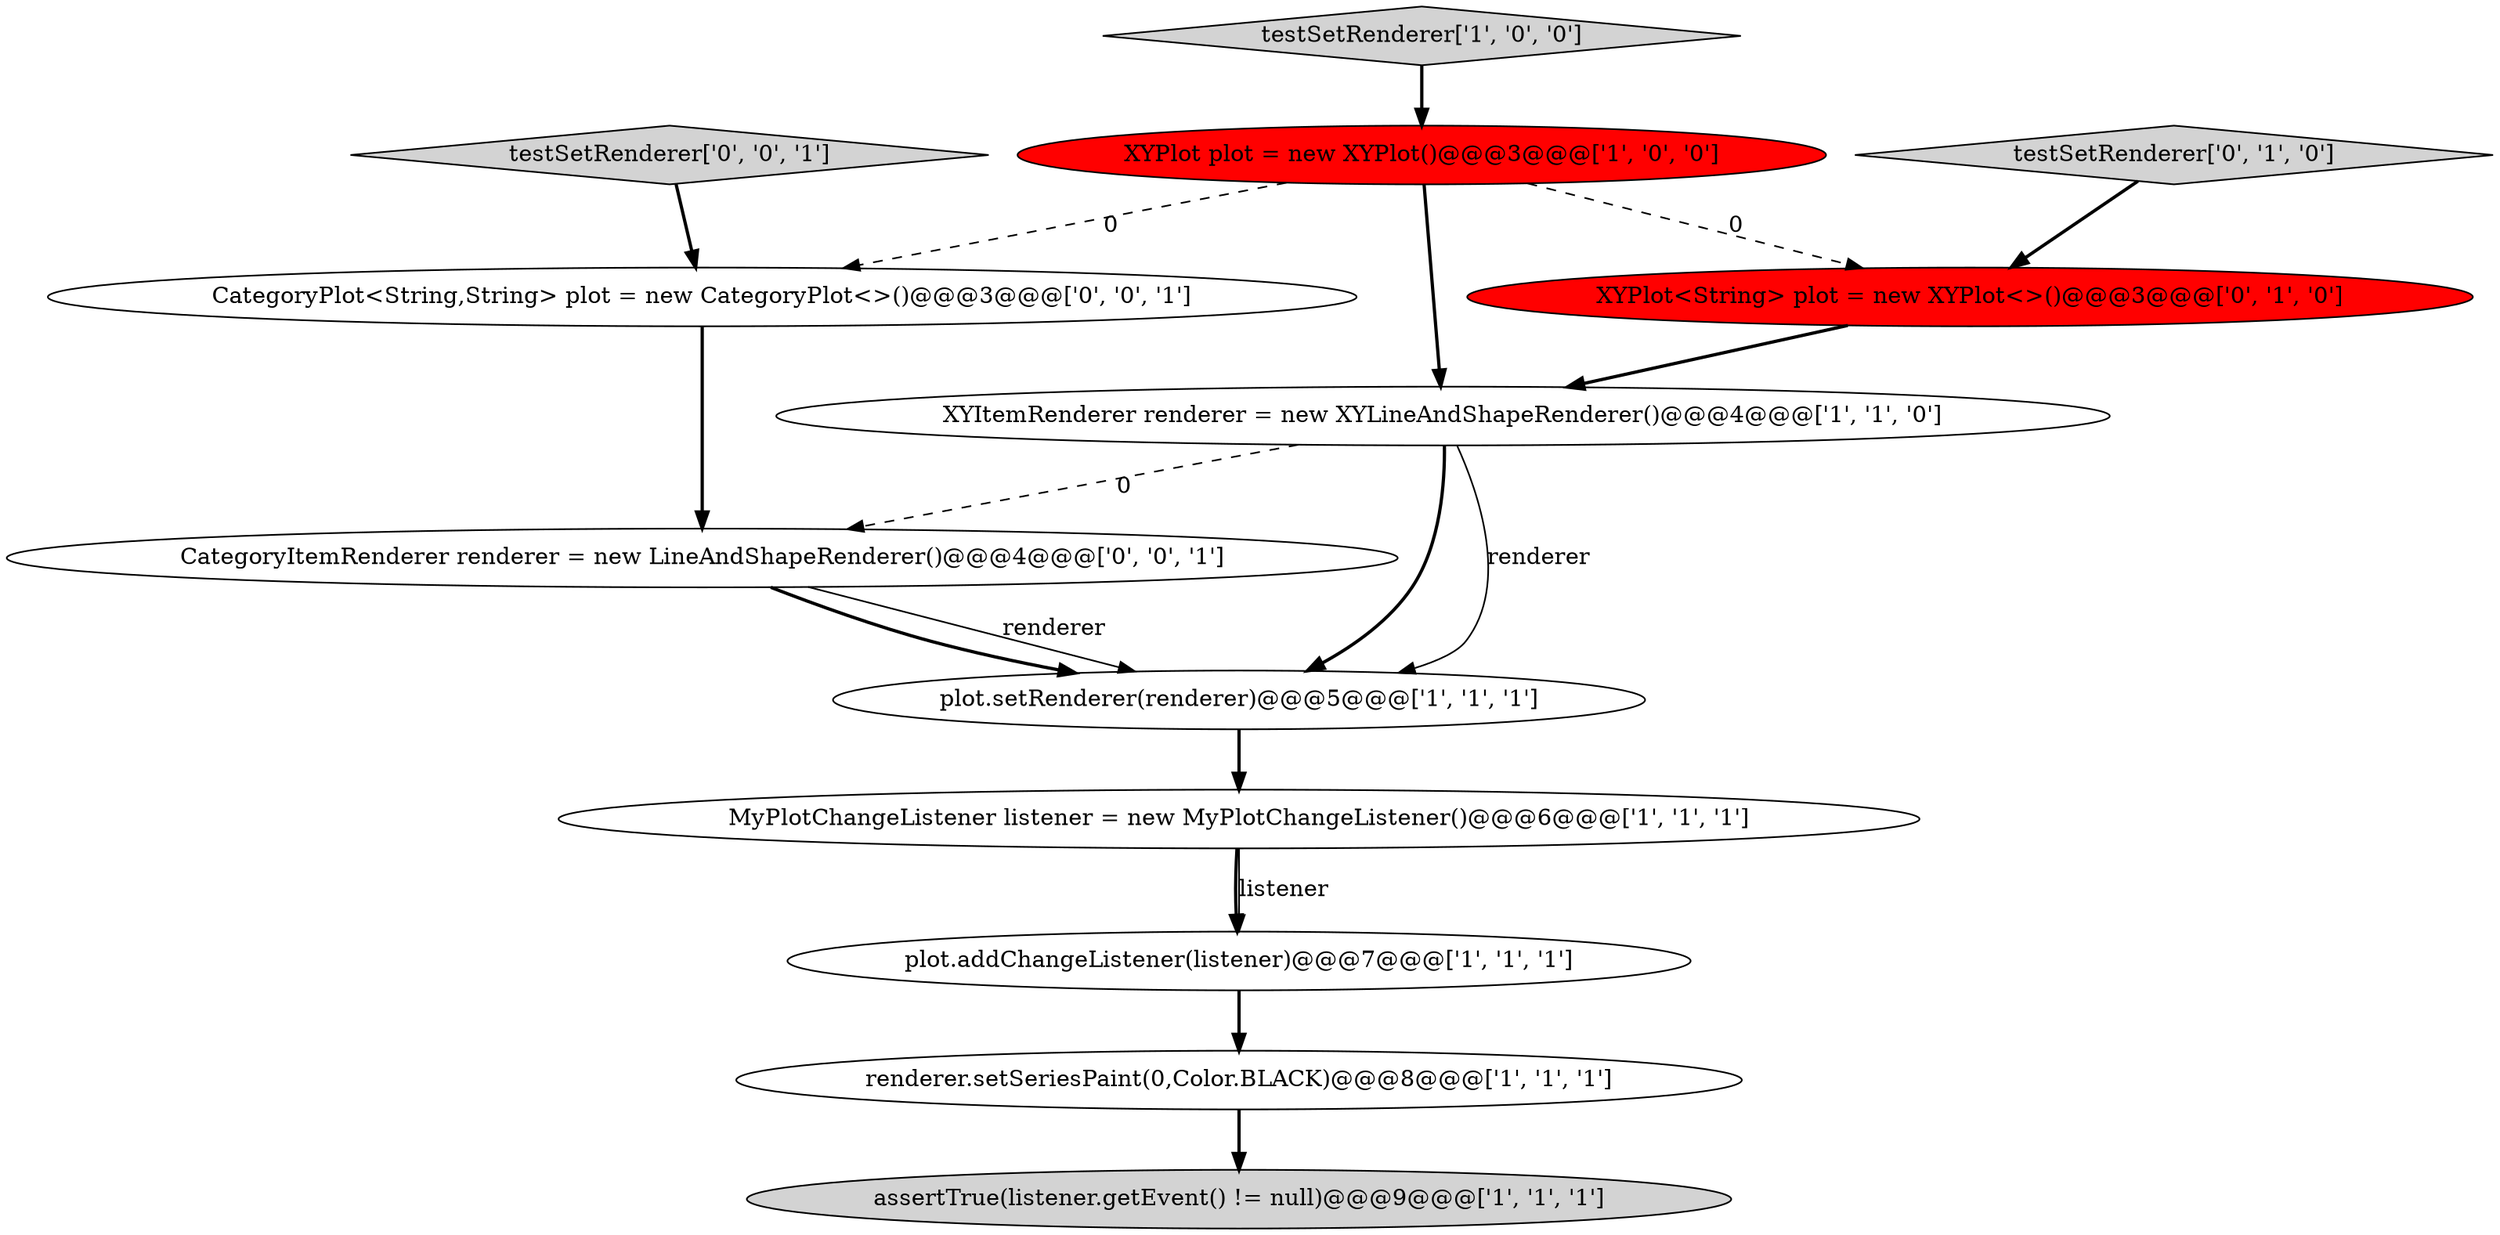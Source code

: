 digraph {
1 [style = filled, label = "plot.addChangeListener(listener)@@@7@@@['1', '1', '1']", fillcolor = white, shape = ellipse image = "AAA0AAABBB1BBB"];
6 [style = filled, label = "renderer.setSeriesPaint(0,Color.BLACK)@@@8@@@['1', '1', '1']", fillcolor = white, shape = ellipse image = "AAA0AAABBB1BBB"];
12 [style = filled, label = "CategoryItemRenderer renderer = new LineAndShapeRenderer()@@@4@@@['0', '0', '1']", fillcolor = white, shape = ellipse image = "AAA0AAABBB3BBB"];
3 [style = filled, label = "XYItemRenderer renderer = new XYLineAndShapeRenderer()@@@4@@@['1', '1', '0']", fillcolor = white, shape = ellipse image = "AAA0AAABBB1BBB"];
5 [style = filled, label = "MyPlotChangeListener listener = new MyPlotChangeListener()@@@6@@@['1', '1', '1']", fillcolor = white, shape = ellipse image = "AAA0AAABBB1BBB"];
10 [style = filled, label = "CategoryPlot<String,String> plot = new CategoryPlot<>()@@@3@@@['0', '0', '1']", fillcolor = white, shape = ellipse image = "AAA0AAABBB3BBB"];
9 [style = filled, label = "testSetRenderer['0', '1', '0']", fillcolor = lightgray, shape = diamond image = "AAA0AAABBB2BBB"];
11 [style = filled, label = "testSetRenderer['0', '0', '1']", fillcolor = lightgray, shape = diamond image = "AAA0AAABBB3BBB"];
0 [style = filled, label = "plot.setRenderer(renderer)@@@5@@@['1', '1', '1']", fillcolor = white, shape = ellipse image = "AAA0AAABBB1BBB"];
8 [style = filled, label = "XYPlot<String> plot = new XYPlot<>()@@@3@@@['0', '1', '0']", fillcolor = red, shape = ellipse image = "AAA1AAABBB2BBB"];
4 [style = filled, label = "XYPlot plot = new XYPlot()@@@3@@@['1', '0', '0']", fillcolor = red, shape = ellipse image = "AAA1AAABBB1BBB"];
7 [style = filled, label = "assertTrue(listener.getEvent() != null)@@@9@@@['1', '1', '1']", fillcolor = lightgray, shape = ellipse image = "AAA0AAABBB1BBB"];
2 [style = filled, label = "testSetRenderer['1', '0', '0']", fillcolor = lightgray, shape = diamond image = "AAA0AAABBB1BBB"];
5->1 [style = bold, label=""];
4->3 [style = bold, label=""];
3->0 [style = solid, label="renderer"];
1->6 [style = bold, label=""];
4->8 [style = dashed, label="0"];
3->12 [style = dashed, label="0"];
6->7 [style = bold, label=""];
4->10 [style = dashed, label="0"];
9->8 [style = bold, label=""];
12->0 [style = solid, label="renderer"];
2->4 [style = bold, label=""];
10->12 [style = bold, label=""];
12->0 [style = bold, label=""];
11->10 [style = bold, label=""];
5->1 [style = solid, label="listener"];
3->0 [style = bold, label=""];
0->5 [style = bold, label=""];
8->3 [style = bold, label=""];
}
